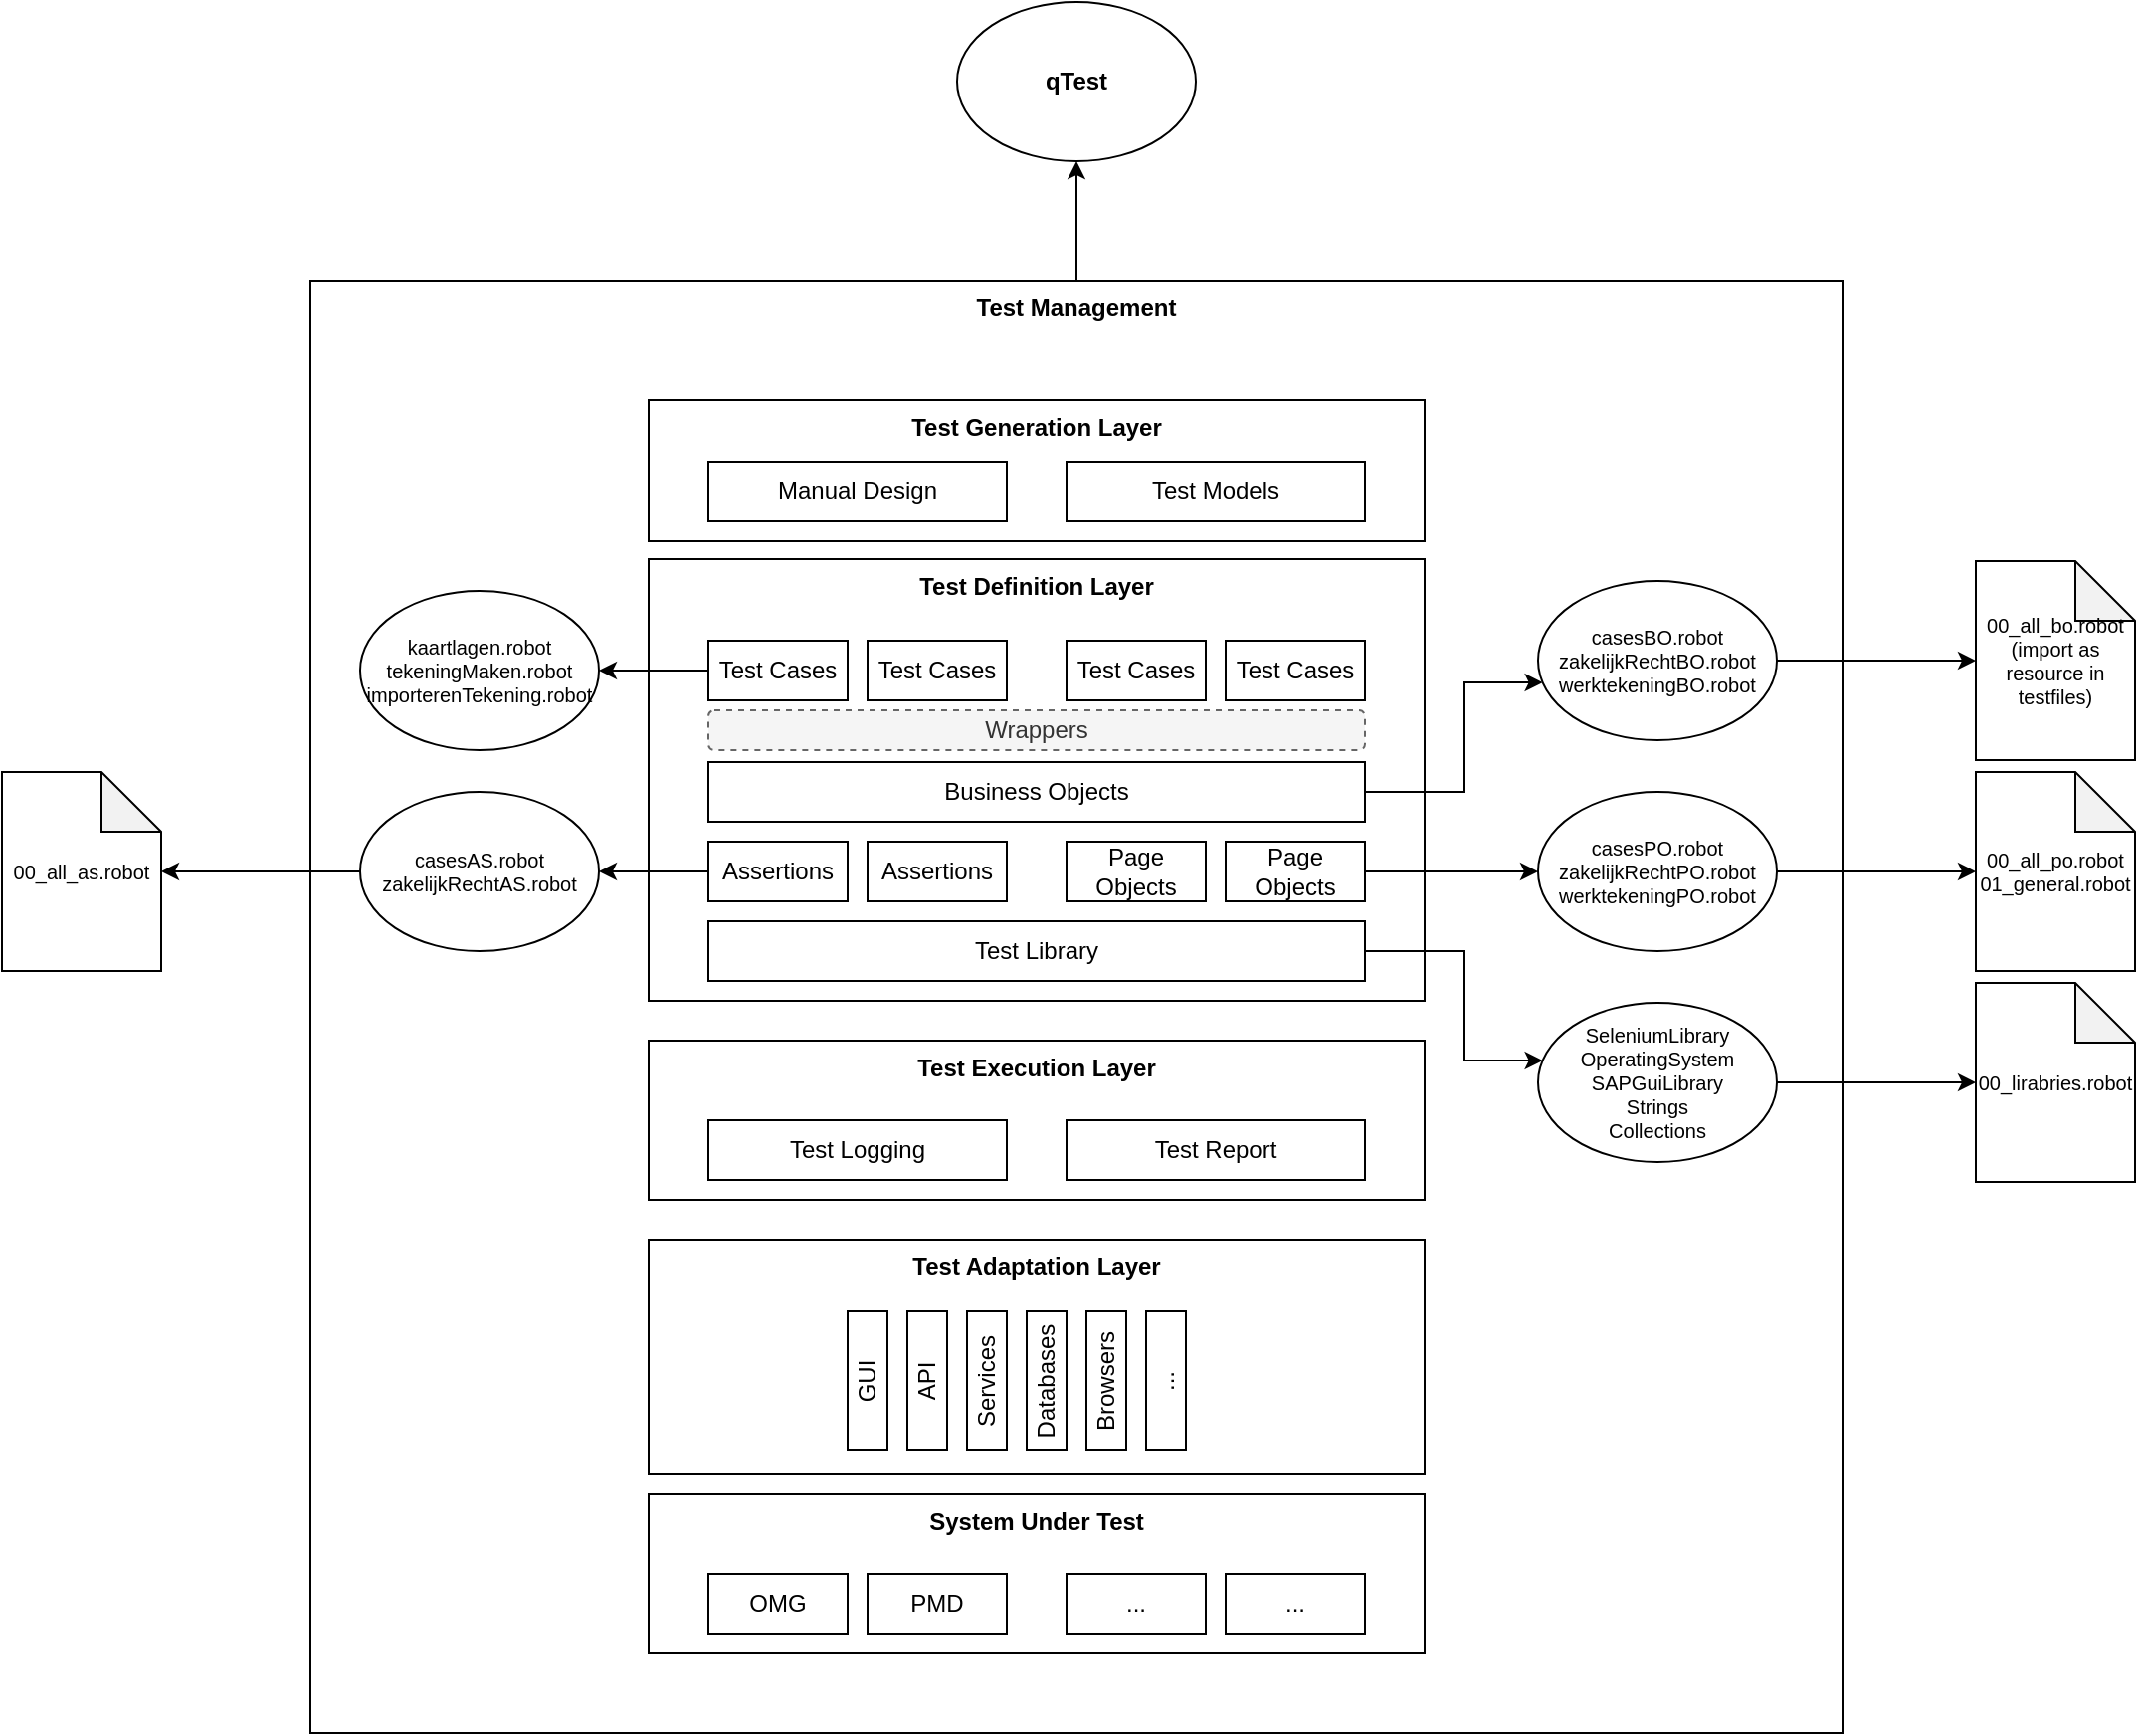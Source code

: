<mxfile version="14.2.2" type="github">
  <diagram id="8tTxIPcfSnXsYFQpMSlw" name="Page-1">
    <mxGraphModel dx="3076" dy="762" grid="1" gridSize="10" guides="1" tooltips="1" connect="1" arrows="1" fold="1" page="1" pageScale="1" pageWidth="827" pageHeight="1169" math="0" shadow="0">
      <root>
        <mxCell id="0" />
        <mxCell id="1" parent="0" />
        <mxCell id="OmSEWwTg2d_qXSSiuepV-2" value="" style="edgeStyle=orthogonalEdgeStyle;rounded=0;orthogonalLoop=1;jettySize=auto;html=1;" edge="1" parent="1" source="OmSEWwTg2d_qXSSiuepV-3" target="OmSEWwTg2d_qXSSiuepV-43">
          <mxGeometry relative="1" as="geometry" />
        </mxCell>
        <mxCell id="OmSEWwTg2d_qXSSiuepV-3" value="Test Management" style="rounded=0;whiteSpace=wrap;html=1;verticalAlign=top;fontStyle=1" vertex="1" parent="1">
          <mxGeometry x="-810" y="180" width="770" height="730" as="geometry" />
        </mxCell>
        <mxCell id="OmSEWwTg2d_qXSSiuepV-4" value="Test Adaptation Layer" style="rounded=0;whiteSpace=wrap;html=1;horizontal=1;verticalAlign=top;fontStyle=1" vertex="1" parent="1">
          <mxGeometry x="-640" y="662" width="390" height="118" as="geometry" />
        </mxCell>
        <mxCell id="OmSEWwTg2d_qXSSiuepV-5" value="GUI" style="rounded=0;whiteSpace=wrap;html=1;horizontal=0;" vertex="1" parent="1">
          <mxGeometry x="-540" y="698" width="20" height="70" as="geometry" />
        </mxCell>
        <mxCell id="OmSEWwTg2d_qXSSiuepV-6" value="API" style="rounded=0;whiteSpace=wrap;html=1;horizontal=0;" vertex="1" parent="1">
          <mxGeometry x="-510" y="698" width="20" height="70" as="geometry" />
        </mxCell>
        <mxCell id="OmSEWwTg2d_qXSSiuepV-7" value="Services" style="rounded=0;whiteSpace=wrap;html=1;horizontal=0;" vertex="1" parent="1">
          <mxGeometry x="-480" y="698" width="20" height="70" as="geometry" />
        </mxCell>
        <mxCell id="OmSEWwTg2d_qXSSiuepV-8" value="Databases" style="rounded=0;whiteSpace=wrap;html=1;horizontal=0;" vertex="1" parent="1">
          <mxGeometry x="-450" y="698" width="20" height="70" as="geometry" />
        </mxCell>
        <mxCell id="OmSEWwTg2d_qXSSiuepV-9" value="Test Execution Layer" style="rounded=0;whiteSpace=wrap;html=1;verticalAlign=top;fontStyle=1" vertex="1" parent="1">
          <mxGeometry x="-640" y="562" width="390" height="80" as="geometry" />
        </mxCell>
        <mxCell id="OmSEWwTg2d_qXSSiuepV-10" value="Test Logging" style="rounded=0;whiteSpace=wrap;html=1;" vertex="1" parent="1">
          <mxGeometry x="-610" y="602" width="150" height="30" as="geometry" />
        </mxCell>
        <mxCell id="OmSEWwTg2d_qXSSiuepV-11" value="Test Report" style="rounded=0;whiteSpace=wrap;html=1;" vertex="1" parent="1">
          <mxGeometry x="-430" y="602" width="150" height="30" as="geometry" />
        </mxCell>
        <mxCell id="OmSEWwTg2d_qXSSiuepV-12" value="Browsers" style="rounded=0;whiteSpace=wrap;html=1;horizontal=0;" vertex="1" parent="1">
          <mxGeometry x="-420" y="698" width="20" height="70" as="geometry" />
        </mxCell>
        <mxCell id="OmSEWwTg2d_qXSSiuepV-13" value="..." style="rounded=0;whiteSpace=wrap;html=1;horizontal=0;" vertex="1" parent="1">
          <mxGeometry x="-390" y="698" width="20" height="70" as="geometry" />
        </mxCell>
        <mxCell id="OmSEWwTg2d_qXSSiuepV-14" value="Test Definition Layer" style="rounded=0;whiteSpace=wrap;html=1;verticalAlign=top;fontStyle=1" vertex="1" parent="1">
          <mxGeometry x="-640" y="320" width="390" height="222" as="geometry" />
        </mxCell>
        <mxCell id="OmSEWwTg2d_qXSSiuepV-15" value="" style="edgeStyle=orthogonalEdgeStyle;rounded=0;orthogonalLoop=1;jettySize=auto;html=1;fontSize=10;" edge="1" parent="1" source="OmSEWwTg2d_qXSSiuepV-16" target="OmSEWwTg2d_qXSSiuepV-23">
          <mxGeometry relative="1" as="geometry">
            <Array as="points">
              <mxPoint x="-230" y="437" />
              <mxPoint x="-230" y="382" />
            </Array>
          </mxGeometry>
        </mxCell>
        <mxCell id="OmSEWwTg2d_qXSSiuepV-16" value="Business Objects" style="rounded=0;whiteSpace=wrap;html=1;" vertex="1" parent="1">
          <mxGeometry x="-610" y="422" width="330" height="30" as="geometry" />
        </mxCell>
        <mxCell id="OmSEWwTg2d_qXSSiuepV-17" value="" style="edgeStyle=orthogonalEdgeStyle;rounded=0;orthogonalLoop=1;jettySize=auto;html=1;" edge="1" parent="1" source="OmSEWwTg2d_qXSSiuepV-18" target="OmSEWwTg2d_qXSSiuepV-19">
          <mxGeometry relative="1" as="geometry">
            <Array as="points">
              <mxPoint x="-230" y="517" />
              <mxPoint x="-230" y="572" />
            </Array>
          </mxGeometry>
        </mxCell>
        <mxCell id="OmSEWwTg2d_qXSSiuepV-18" value="Test Library" style="rounded=0;whiteSpace=wrap;html=1;" vertex="1" parent="1">
          <mxGeometry x="-610" y="502" width="330" height="30" as="geometry" />
        </mxCell>
        <mxCell id="OmSEWwTg2d_qXSSiuepV-46" value="" style="edgeStyle=orthogonalEdgeStyle;rounded=0;orthogonalLoop=1;jettySize=auto;html=1;" edge="1" parent="1" source="OmSEWwTg2d_qXSSiuepV-19" target="OmSEWwTg2d_qXSSiuepV-45">
          <mxGeometry relative="1" as="geometry" />
        </mxCell>
        <mxCell id="OmSEWwTg2d_qXSSiuepV-19" value="SeleniumLibrary&lt;br style=&quot;font-size: 10px;&quot;&gt;OperatingSystem&lt;br style=&quot;font-size: 10px;&quot;&gt;SAPGuiLibrary&lt;br style=&quot;font-size: 10px;&quot;&gt;Strings&lt;br style=&quot;font-size: 10px;&quot;&gt;Collections" style="ellipse;whiteSpace=wrap;html=1;rounded=0;fontSize=10;" vertex="1" parent="1">
          <mxGeometry x="-193" y="543" width="120" height="80" as="geometry" />
        </mxCell>
        <mxCell id="OmSEWwTg2d_qXSSiuepV-20" value="" style="edgeStyle=orthogonalEdgeStyle;rounded=0;orthogonalLoop=1;jettySize=auto;html=1;fontSize=10;" edge="1" parent="1" source="OmSEWwTg2d_qXSSiuepV-21" target="OmSEWwTg2d_qXSSiuepV-22">
          <mxGeometry relative="1" as="geometry" />
        </mxCell>
        <mxCell id="OmSEWwTg2d_qXSSiuepV-21" value="Page Objects" style="rounded=0;whiteSpace=wrap;html=1;" vertex="1" parent="1">
          <mxGeometry x="-350" y="462" width="70" height="30" as="geometry" />
        </mxCell>
        <mxCell id="OmSEWwTg2d_qXSSiuepV-48" value="" style="edgeStyle=orthogonalEdgeStyle;rounded=0;orthogonalLoop=1;jettySize=auto;html=1;" edge="1" parent="1" source="OmSEWwTg2d_qXSSiuepV-22" target="OmSEWwTg2d_qXSSiuepV-47">
          <mxGeometry relative="1" as="geometry" />
        </mxCell>
        <mxCell id="OmSEWwTg2d_qXSSiuepV-22" value="casesPO.robot&lt;br&gt;zakelijkRechtPO.robot&lt;br&gt;werktekeningPO.robot" style="ellipse;whiteSpace=wrap;html=1;rounded=0;fontSize=10;" vertex="1" parent="1">
          <mxGeometry x="-193" y="437" width="120" height="80" as="geometry" />
        </mxCell>
        <mxCell id="OmSEWwTg2d_qXSSiuepV-50" value="" style="edgeStyle=orthogonalEdgeStyle;rounded=0;orthogonalLoop=1;jettySize=auto;html=1;" edge="1" parent="1" source="OmSEWwTg2d_qXSSiuepV-23" target="OmSEWwTg2d_qXSSiuepV-49">
          <mxGeometry relative="1" as="geometry" />
        </mxCell>
        <mxCell id="OmSEWwTg2d_qXSSiuepV-23" value="casesBO.robot&lt;br&gt;zakelijkRechtBO.robot&lt;br&gt;werktekeningBO.robot" style="ellipse;whiteSpace=wrap;html=1;rounded=0;fontSize=10;" vertex="1" parent="1">
          <mxGeometry x="-193" y="331" width="120" height="80" as="geometry" />
        </mxCell>
        <mxCell id="OmSEWwTg2d_qXSSiuepV-24" value="" style="edgeStyle=orthogonalEdgeStyle;rounded=0;orthogonalLoop=1;jettySize=auto;html=1;fontSize=10;" edge="1" parent="1" source="OmSEWwTg2d_qXSSiuepV-25" target="OmSEWwTg2d_qXSSiuepV-26">
          <mxGeometry relative="1" as="geometry" />
        </mxCell>
        <mxCell id="OmSEWwTg2d_qXSSiuepV-25" value="Assertions" style="rounded=0;whiteSpace=wrap;html=1;" vertex="1" parent="1">
          <mxGeometry x="-610" y="462" width="70" height="30" as="geometry" />
        </mxCell>
        <mxCell id="OmSEWwTg2d_qXSSiuepV-52" value="" style="edgeStyle=orthogonalEdgeStyle;rounded=0;orthogonalLoop=1;jettySize=auto;html=1;" edge="1" parent="1" source="OmSEWwTg2d_qXSSiuepV-26" target="OmSEWwTg2d_qXSSiuepV-51">
          <mxGeometry relative="1" as="geometry" />
        </mxCell>
        <mxCell id="OmSEWwTg2d_qXSSiuepV-26" value="casesAS.robot&lt;br style=&quot;font-size: 10px&quot;&gt;zakelijkRechtAS.robot" style="ellipse;whiteSpace=wrap;html=1;rounded=0;fontSize=10;" vertex="1" parent="1">
          <mxGeometry x="-785" y="437" width="120" height="80" as="geometry" />
        </mxCell>
        <mxCell id="OmSEWwTg2d_qXSSiuepV-27" value="" style="edgeStyle=orthogonalEdgeStyle;rounded=0;orthogonalLoop=1;jettySize=auto;html=1;fontSize=10;" edge="1" parent="1" source="OmSEWwTg2d_qXSSiuepV-28" target="OmSEWwTg2d_qXSSiuepV-29">
          <mxGeometry relative="1" as="geometry" />
        </mxCell>
        <mxCell id="OmSEWwTg2d_qXSSiuepV-28" value="Test Cases" style="rounded=0;whiteSpace=wrap;html=1;" vertex="1" parent="1">
          <mxGeometry x="-610" y="361" width="70" height="30" as="geometry" />
        </mxCell>
        <mxCell id="OmSEWwTg2d_qXSSiuepV-29" value="kaartlagen.robot&lt;br style=&quot;font-size: 10px&quot;&gt;tekeningMaken.robot&lt;br style=&quot;font-size: 10px&quot;&gt;importerenTekening.robot" style="ellipse;whiteSpace=wrap;html=1;rounded=0;fontSize=10;" vertex="1" parent="1">
          <mxGeometry x="-785" y="336" width="120" height="80" as="geometry" />
        </mxCell>
        <mxCell id="OmSEWwTg2d_qXSSiuepV-30" value="Test Cases" style="rounded=0;whiteSpace=wrap;html=1;" vertex="1" parent="1">
          <mxGeometry x="-530" y="361" width="70" height="30" as="geometry" />
        </mxCell>
        <mxCell id="OmSEWwTg2d_qXSSiuepV-31" value="Page Objects" style="rounded=0;whiteSpace=wrap;html=1;" vertex="1" parent="1">
          <mxGeometry x="-430" y="462" width="70" height="30" as="geometry" />
        </mxCell>
        <mxCell id="OmSEWwTg2d_qXSSiuepV-32" value="Assertions" style="rounded=0;whiteSpace=wrap;html=1;" vertex="1" parent="1">
          <mxGeometry x="-530" y="462" width="70" height="30" as="geometry" />
        </mxCell>
        <mxCell id="OmSEWwTg2d_qXSSiuepV-33" value="Test Cases" style="rounded=0;whiteSpace=wrap;html=1;" vertex="1" parent="1">
          <mxGeometry x="-430" y="361" width="70" height="30" as="geometry" />
        </mxCell>
        <mxCell id="OmSEWwTg2d_qXSSiuepV-34" value="Test Cases" style="rounded=0;whiteSpace=wrap;html=1;" vertex="1" parent="1">
          <mxGeometry x="-350" y="361" width="70" height="30" as="geometry" />
        </mxCell>
        <mxCell id="OmSEWwTg2d_qXSSiuepV-35" value="Test Generation Layer" style="rounded=0;whiteSpace=wrap;html=1;verticalAlign=top;fontStyle=1" vertex="1" parent="1">
          <mxGeometry x="-640" y="240" width="390" height="71" as="geometry" />
        </mxCell>
        <mxCell id="OmSEWwTg2d_qXSSiuepV-36" value="Manual Design" style="rounded=0;whiteSpace=wrap;html=1;" vertex="1" parent="1">
          <mxGeometry x="-610" y="271" width="150" height="30" as="geometry" />
        </mxCell>
        <mxCell id="OmSEWwTg2d_qXSSiuepV-37" value="Test Models" style="rounded=0;whiteSpace=wrap;html=1;" vertex="1" parent="1">
          <mxGeometry x="-430" y="271" width="150" height="30" as="geometry" />
        </mxCell>
        <mxCell id="OmSEWwTg2d_qXSSiuepV-38" value="System Under Test" style="rounded=0;whiteSpace=wrap;html=1;verticalAlign=top;fontStyle=1" vertex="1" parent="1">
          <mxGeometry x="-640" y="790" width="390" height="80" as="geometry" />
        </mxCell>
        <mxCell id="OmSEWwTg2d_qXSSiuepV-39" value="..." style="rounded=0;whiteSpace=wrap;html=1;" vertex="1" parent="1">
          <mxGeometry x="-350" y="830" width="70" height="30" as="geometry" />
        </mxCell>
        <mxCell id="OmSEWwTg2d_qXSSiuepV-40" value="OMG" style="rounded=0;whiteSpace=wrap;html=1;" vertex="1" parent="1">
          <mxGeometry x="-610" y="830" width="70" height="30" as="geometry" />
        </mxCell>
        <mxCell id="OmSEWwTg2d_qXSSiuepV-41" value="..." style="rounded=0;whiteSpace=wrap;html=1;" vertex="1" parent="1">
          <mxGeometry x="-430" y="830" width="70" height="30" as="geometry" />
        </mxCell>
        <mxCell id="OmSEWwTg2d_qXSSiuepV-42" value="PMD" style="rounded=0;whiteSpace=wrap;html=1;" vertex="1" parent="1">
          <mxGeometry x="-530" y="830" width="70" height="30" as="geometry" />
        </mxCell>
        <mxCell id="OmSEWwTg2d_qXSSiuepV-43" value="qTest" style="ellipse;whiteSpace=wrap;html=1;rounded=0;fontStyle=1;verticalAlign=middle;" vertex="1" parent="1">
          <mxGeometry x="-485" y="40" width="120" height="80" as="geometry" />
        </mxCell>
        <mxCell id="OmSEWwTg2d_qXSSiuepV-44" value="Wrappers" style="rounded=1;whiteSpace=wrap;html=1;labelBorderColor=none;strokeColor=#666666;fontColor=#333333;dashed=1;glass=0;shadow=0;sketch=0;fillColor=#f5f5f5;" vertex="1" parent="1">
          <mxGeometry x="-610" y="396" width="330" height="20" as="geometry" />
        </mxCell>
        <mxCell id="OmSEWwTg2d_qXSSiuepV-45" value="00_lirabries.robot" style="shape=note;whiteSpace=wrap;html=1;backgroundOutline=1;darkOpacity=0.05;rounded=0;fontSize=10;" vertex="1" parent="1">
          <mxGeometry x="27" y="533" width="80" height="100" as="geometry" />
        </mxCell>
        <mxCell id="OmSEWwTg2d_qXSSiuepV-47" value="00_all_po.robot&lt;br&gt;01_general.robot" style="shape=note;whiteSpace=wrap;html=1;backgroundOutline=1;darkOpacity=0.05;rounded=0;fontSize=10;" vertex="1" parent="1">
          <mxGeometry x="27" y="427" width="80" height="100" as="geometry" />
        </mxCell>
        <mxCell id="OmSEWwTg2d_qXSSiuepV-49" value="00_all_bo.robot&lt;br&gt;(import as resource in testfiles)" style="shape=note;whiteSpace=wrap;html=1;backgroundOutline=1;darkOpacity=0.05;rounded=0;fontSize=10;" vertex="1" parent="1">
          <mxGeometry x="27" y="321" width="80" height="100" as="geometry" />
        </mxCell>
        <mxCell id="OmSEWwTg2d_qXSSiuepV-51" value="00_all_as.robot" style="shape=note;whiteSpace=wrap;html=1;backgroundOutline=1;darkOpacity=0.05;rounded=0;fontSize=10;" vertex="1" parent="1">
          <mxGeometry x="-965" y="427" width="80" height="100" as="geometry" />
        </mxCell>
      </root>
    </mxGraphModel>
  </diagram>
</mxfile>

